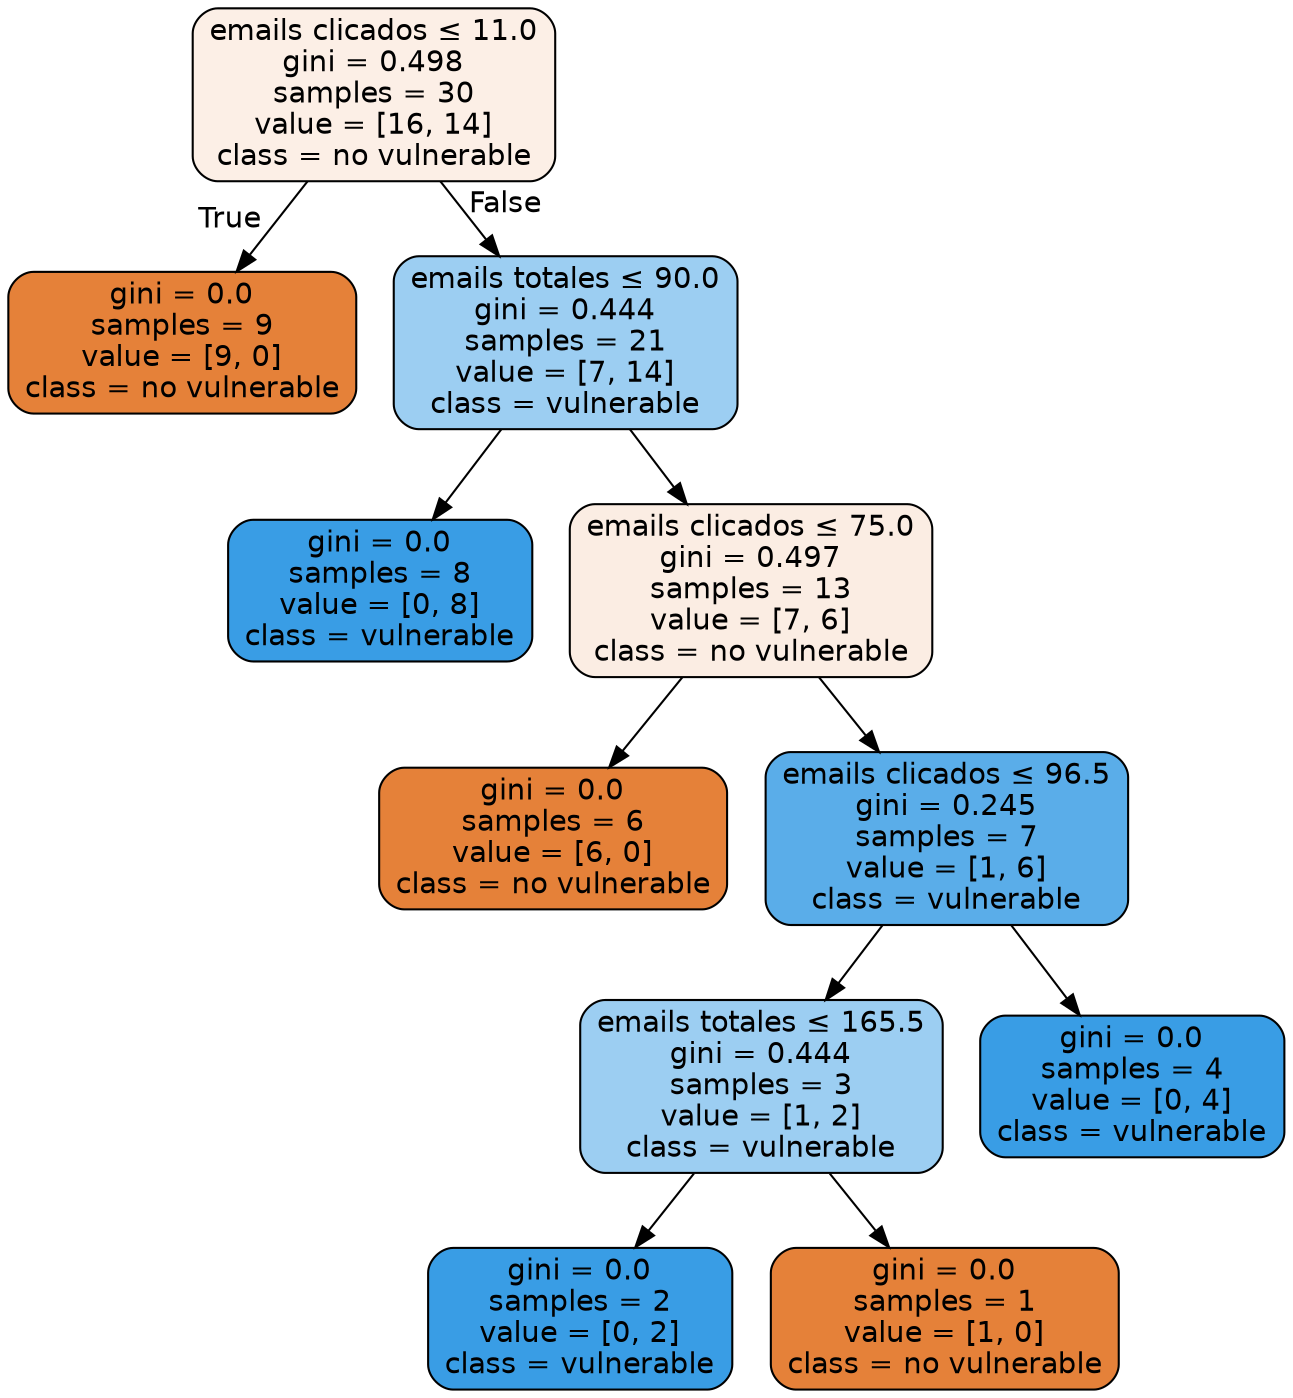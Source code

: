 digraph Tree {
node [shape=box, style="filled, rounded", color="black", fontname="helvetica"] ;
edge [fontname="helvetica"] ;
0 [label=<emails clicados &le; 11.0<br/>gini = 0.498<br/>samples = 30<br/>value = [16, 14]<br/>class = no vulnerable>, fillcolor="#fcefe6"] ;
1 [label=<gini = 0.0<br/>samples = 9<br/>value = [9, 0]<br/>class = no vulnerable>, fillcolor="#e58139"] ;
0 -> 1 [labeldistance=2.5, labelangle=45, headlabel="True"] ;
2 [label=<emails totales &le; 90.0<br/>gini = 0.444<br/>samples = 21<br/>value = [7, 14]<br/>class = vulnerable>, fillcolor="#9ccef2"] ;
0 -> 2 [labeldistance=2.5, labelangle=-45, headlabel="False"] ;
3 [label=<gini = 0.0<br/>samples = 8<br/>value = [0, 8]<br/>class = vulnerable>, fillcolor="#399de5"] ;
2 -> 3 ;
4 [label=<emails clicados &le; 75.0<br/>gini = 0.497<br/>samples = 13<br/>value = [7, 6]<br/>class = no vulnerable>, fillcolor="#fbede3"] ;
2 -> 4 ;
5 [label=<gini = 0.0<br/>samples = 6<br/>value = [6, 0]<br/>class = no vulnerable>, fillcolor="#e58139"] ;
4 -> 5 ;
6 [label=<emails clicados &le; 96.5<br/>gini = 0.245<br/>samples = 7<br/>value = [1, 6]<br/>class = vulnerable>, fillcolor="#5aade9"] ;
4 -> 6 ;
7 [label=<emails totales &le; 165.5<br/>gini = 0.444<br/>samples = 3<br/>value = [1, 2]<br/>class = vulnerable>, fillcolor="#9ccef2"] ;
6 -> 7 ;
8 [label=<gini = 0.0<br/>samples = 2<br/>value = [0, 2]<br/>class = vulnerable>, fillcolor="#399de5"] ;
7 -> 8 ;
9 [label=<gini = 0.0<br/>samples = 1<br/>value = [1, 0]<br/>class = no vulnerable>, fillcolor="#e58139"] ;
7 -> 9 ;
10 [label=<gini = 0.0<br/>samples = 4<br/>value = [0, 4]<br/>class = vulnerable>, fillcolor="#399de5"] ;
6 -> 10 ;
}
